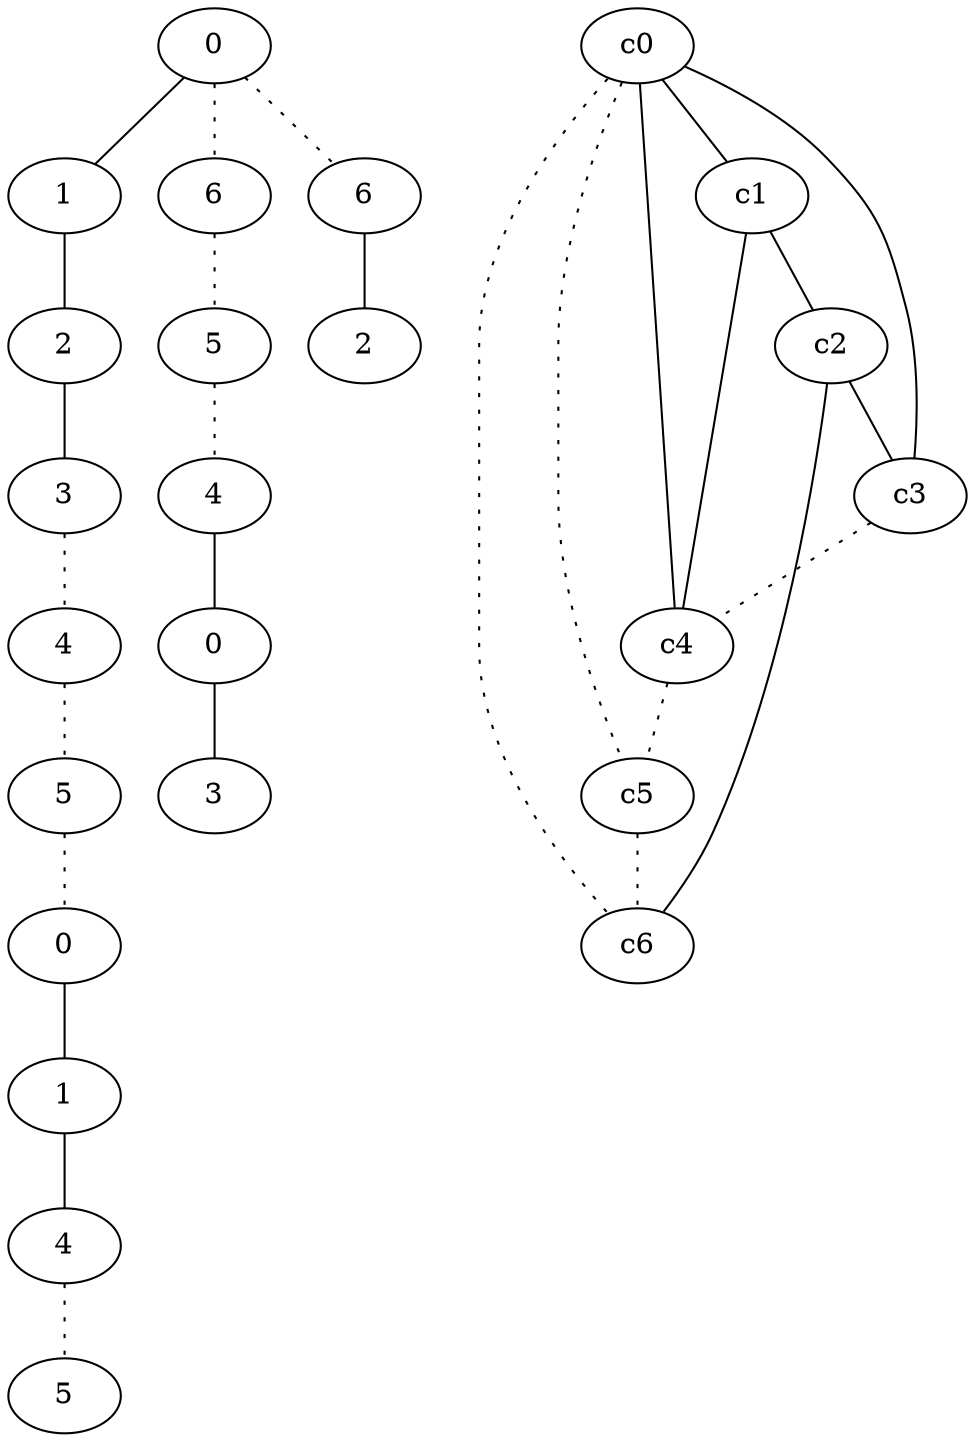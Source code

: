 graph {
a0[label=0];
a1[label=1];
a2[label=2];
a3[label=3];
a4[label=4];
a5[label=5];
a6[label=0];
a7[label=1];
a8[label=4];
a9[label=5];
a10[label=6];
a11[label=5];
a12[label=4];
a13[label=0];
a14[label=3];
a15[label=6];
a16[label=2];
a0 -- a1;
a0 -- a10 [style=dotted];
a0 -- a15 [style=dotted];
a1 -- a2;
a2 -- a3;
a3 -- a4 [style=dotted];
a4 -- a5 [style=dotted];
a5 -- a6 [style=dotted];
a6 -- a7;
a7 -- a8;
a8 -- a9 [style=dotted];
a10 -- a11 [style=dotted];
a11 -- a12 [style=dotted];
a12 -- a13;
a13 -- a14;
a15 -- a16;
c0 -- c1;
c0 -- c3;
c0 -- c4;
c0 -- c5 [style=dotted];
c0 -- c6 [style=dotted];
c1 -- c2;
c1 -- c4;
c2 -- c3;
c2 -- c6;
c3 -- c4 [style=dotted];
c4 -- c5 [style=dotted];
c5 -- c6 [style=dotted];
}
